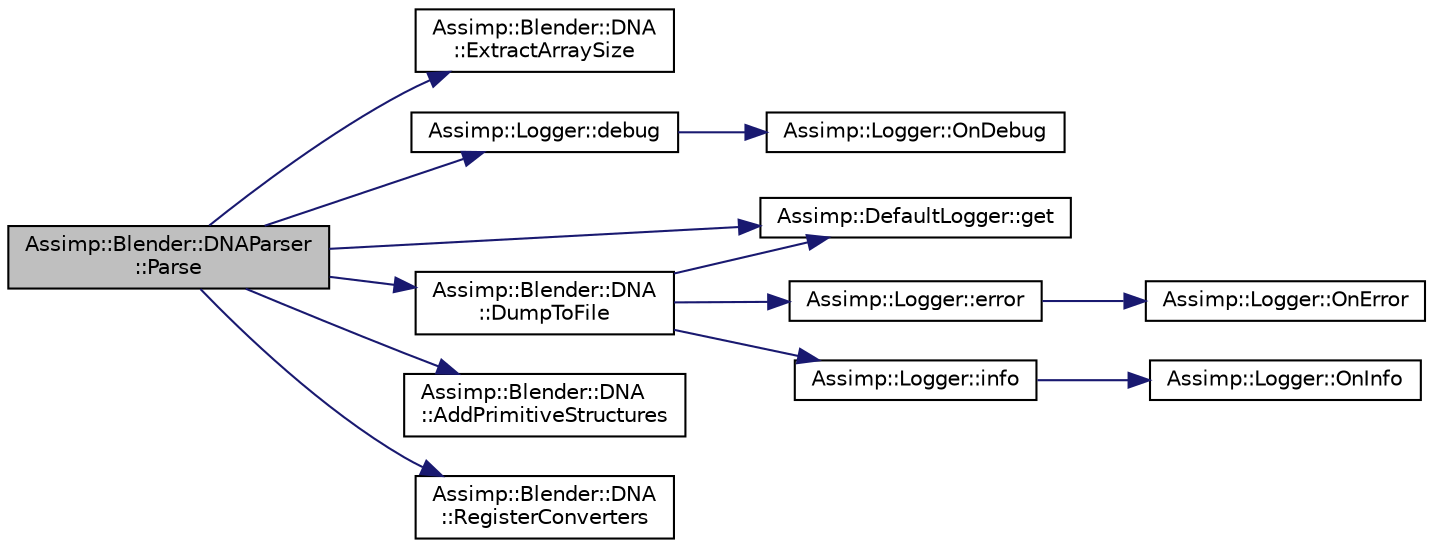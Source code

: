 digraph "Assimp::Blender::DNAParser::Parse"
{
  edge [fontname="Helvetica",fontsize="10",labelfontname="Helvetica",labelfontsize="10"];
  node [fontname="Helvetica",fontsize="10",shape=record];
  rankdir="LR";
  Node1 [label="Assimp::Blender::DNAParser\l::Parse",height=0.2,width=0.4,color="black", fillcolor="grey75", style="filled", fontcolor="black"];
  Node1 -> Node2 [color="midnightblue",fontsize="10",style="solid"];
  Node2 [label="Assimp::Blender::DNA\l::ExtractArraySize",height=0.2,width=0.4,color="black", fillcolor="white", style="filled",URL="$class_assimp_1_1_blender_1_1_d_n_a.html#a784740602652bb0e557c3d7e3bd337d2"];
  Node1 -> Node3 [color="midnightblue",fontsize="10",style="solid"];
  Node3 [label="Assimp::DefaultLogger::get",height=0.2,width=0.4,color="black", fillcolor="white", style="filled",URL="$class_assimp_1_1_default_logger.html#a093cac26b06553ac774f84769cb0d691",tooltip="Getter for singleton instance. "];
  Node1 -> Node4 [color="midnightblue",fontsize="10",style="solid"];
  Node4 [label="Assimp::Logger::debug",height=0.2,width=0.4,color="black", fillcolor="white", style="filled",URL="$class_assimp_1_1_logger.html#a3b10454ab4c0949f251062376d9c4161",tooltip="Writes a debug message. "];
  Node4 -> Node5 [color="midnightblue",fontsize="10",style="solid"];
  Node5 [label="Assimp::Logger::OnDebug",height=0.2,width=0.4,color="black", fillcolor="white", style="filled",URL="$class_assimp_1_1_logger.html#aded6996d20f14204877097b88bd5eac6",tooltip="Called as a request to write a specific debug message. "];
  Node1 -> Node6 [color="midnightblue",fontsize="10",style="solid"];
  Node6 [label="Assimp::Blender::DNA\l::DumpToFile",height=0.2,width=0.4,color="black", fillcolor="white", style="filled",URL="$class_assimp_1_1_blender_1_1_d_n_a.html#af191623a02c17eaffd583b346b0b226e"];
  Node6 -> Node3 [color="midnightblue",fontsize="10",style="solid"];
  Node6 -> Node7 [color="midnightblue",fontsize="10",style="solid"];
  Node7 [label="Assimp::Logger::error",height=0.2,width=0.4,color="black", fillcolor="white", style="filled",URL="$class_assimp_1_1_logger.html#aa8b7c3f56dc4cecfdacc8bb36ba3fac1",tooltip="Writes an error message. "];
  Node7 -> Node8 [color="midnightblue",fontsize="10",style="solid"];
  Node8 [label="Assimp::Logger::OnError",height=0.2,width=0.4,color="black", fillcolor="white", style="filled",URL="$class_assimp_1_1_logger.html#ae2ea0790aba6125b90af0f2768b0759d",tooltip="Called as a request to write a specific error message. "];
  Node6 -> Node9 [color="midnightblue",fontsize="10",style="solid"];
  Node9 [label="Assimp::Logger::info",height=0.2,width=0.4,color="black", fillcolor="white", style="filled",URL="$class_assimp_1_1_logger.html#a12b8a125083c47ac0bb6056f00761e52",tooltip="Writes a info message. "];
  Node9 -> Node10 [color="midnightblue",fontsize="10",style="solid"];
  Node10 [label="Assimp::Logger::OnInfo",height=0.2,width=0.4,color="black", fillcolor="white", style="filled",URL="$class_assimp_1_1_logger.html#aba81c4562ff8db83f06c6b62f2eb7983",tooltip="Called as a request to write a specific info message. "];
  Node1 -> Node11 [color="midnightblue",fontsize="10",style="solid"];
  Node11 [label="Assimp::Blender::DNA\l::AddPrimitiveStructures",height=0.2,width=0.4,color="black", fillcolor="white", style="filled",URL="$class_assimp_1_1_blender_1_1_d_n_a.html#a578544837e6ca3c1ebaf25a188b829f4"];
  Node1 -> Node12 [color="midnightblue",fontsize="10",style="solid"];
  Node12 [label="Assimp::Blender::DNA\l::RegisterConverters",height=0.2,width=0.4,color="black", fillcolor="white", style="filled",URL="$class_assimp_1_1_blender_1_1_d_n_a.html#a540b5e884667cc220b64b5b5c4a104ba"];
}
